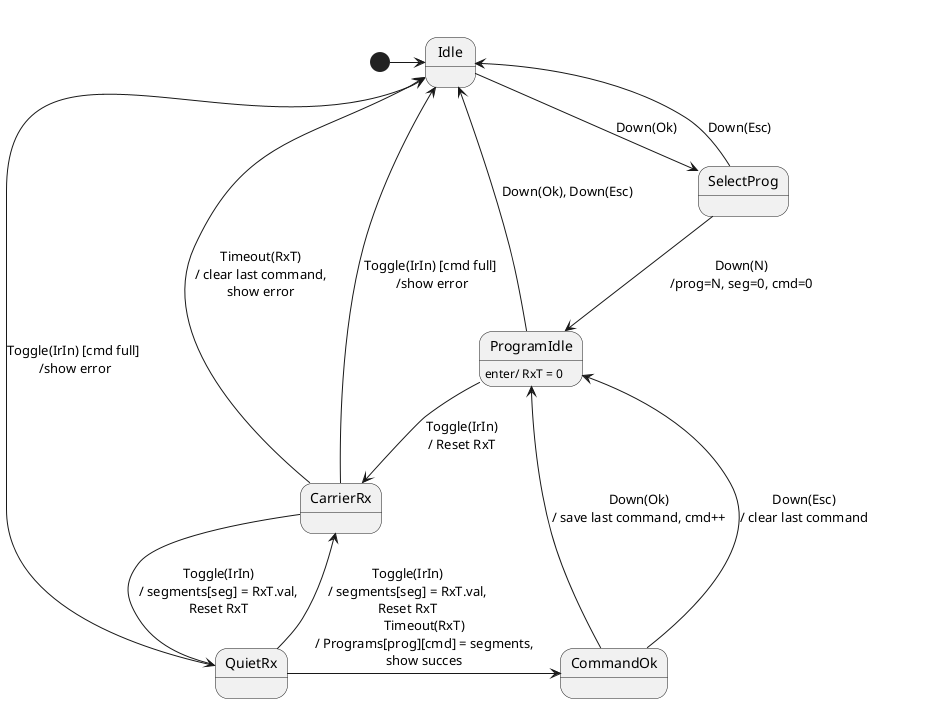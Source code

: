 @startuml
[*] -> Idle
Idle --> SelectProg : Down(Ok)
SelectProg --> ProgramIdle: Down(N)\n/prog=N, seg=0, cmd=0
SelectProg --> Idle: Down(Esc)

ProgramIdle --> Idle : Down(Ok), Down(Esc)
ProgramIdle --> CarrierRx: Toggle(IrIn)\n/ Reset RxT
ProgramIdle: enter/ RxT = 0

CarrierRx --> QuietRx: Toggle(IrIn)\n/ segments[seg] = RxT.val,\nReset RxT
CarrierRx --> Idle: Timeout(RxT)\n/ clear last command,\nshow error
CarrierRx --> Idle: Toggle(IrIn) [cmd full] \n/show error
QuietRx --> Idle: Toggle(IrIn) [cmd full] \n/show error
QuietRx --> CarrierRx: Toggle(IrIn)\n/ segments[seg] = RxT.val,\nReset RxT
QuietRx -> CommandOk: Timeout(RxT)\n/ Programs[prog][cmd] = segments,\nshow succes
CommandOk -> ProgramIdle: Down(Ok)\n/ save last command, cmd++
CommandOk -> ProgramIdle: Down(Esc)\n/ clear last command
CommandOk -[hidden]-> SelectProg

@enduml